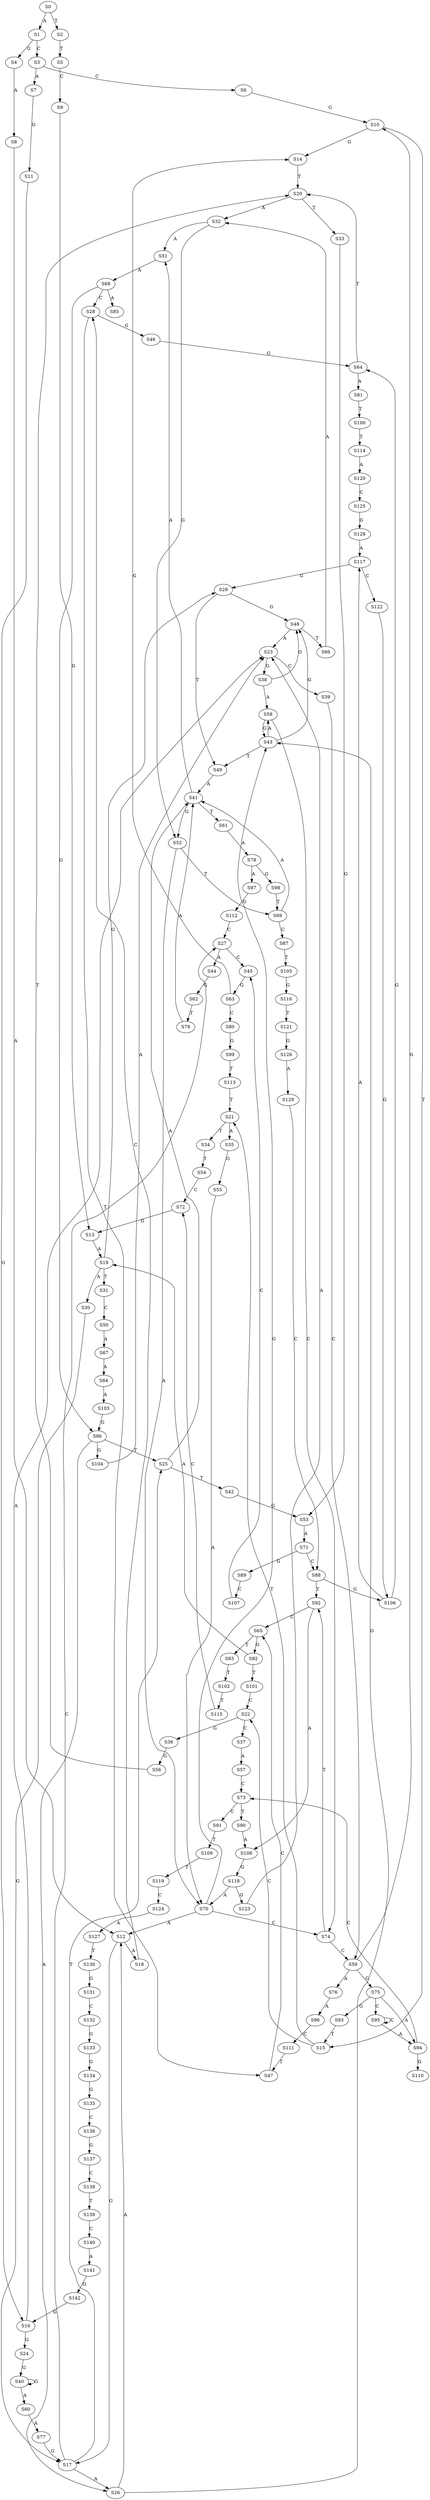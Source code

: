 strict digraph  {
	S0 -> S1 [ label = A ];
	S0 -> S2 [ label = T ];
	S1 -> S3 [ label = C ];
	S1 -> S4 [ label = G ];
	S2 -> S5 [ label = T ];
	S3 -> S6 [ label = C ];
	S3 -> S7 [ label = A ];
	S4 -> S8 [ label = A ];
	S5 -> S9 [ label = C ];
	S6 -> S10 [ label = G ];
	S7 -> S11 [ label = G ];
	S8 -> S12 [ label = A ];
	S9 -> S13 [ label = G ];
	S10 -> S14 [ label = G ];
	S10 -> S15 [ label = T ];
	S11 -> S16 [ label = G ];
	S12 -> S17 [ label = G ];
	S12 -> S18 [ label = A ];
	S13 -> S19 [ label = A ];
	S14 -> S20 [ label = T ];
	S15 -> S21 [ label = T ];
	S15 -> S22 [ label = C ];
	S16 -> S23 [ label = A ];
	S16 -> S24 [ label = G ];
	S17 -> S25 [ label = T ];
	S17 -> S26 [ label = A ];
	S17 -> S27 [ label = C ];
	S18 -> S28 [ label = C ];
	S19 -> S29 [ label = G ];
	S19 -> S30 [ label = A ];
	S19 -> S31 [ label = T ];
	S20 -> S32 [ label = A ];
	S20 -> S33 [ label = T ];
	S21 -> S34 [ label = T ];
	S21 -> S35 [ label = A ];
	S22 -> S36 [ label = G ];
	S22 -> S37 [ label = C ];
	S23 -> S38 [ label = G ];
	S23 -> S39 [ label = C ];
	S24 -> S40 [ label = G ];
	S25 -> S41 [ label = A ];
	S25 -> S42 [ label = T ];
	S26 -> S12 [ label = A ];
	S26 -> S43 [ label = G ];
	S27 -> S44 [ label = A ];
	S27 -> S45 [ label = C ];
	S28 -> S46 [ label = G ];
	S28 -> S47 [ label = T ];
	S29 -> S48 [ label = G ];
	S29 -> S49 [ label = T ];
	S30 -> S17 [ label = G ];
	S31 -> S50 [ label = C ];
	S32 -> S51 [ label = A ];
	S32 -> S52 [ label = G ];
	S33 -> S53 [ label = G ];
	S34 -> S54 [ label = T ];
	S35 -> S55 [ label = G ];
	S36 -> S56 [ label = G ];
	S37 -> S57 [ label = A ];
	S38 -> S58 [ label = A ];
	S38 -> S48 [ label = G ];
	S39 -> S59 [ label = C ];
	S40 -> S60 [ label = A ];
	S40 -> S40 [ label = G ];
	S41 -> S52 [ label = G ];
	S41 -> S51 [ label = A ];
	S41 -> S61 [ label = T ];
	S42 -> S53 [ label = G ];
	S43 -> S58 [ label = A ];
	S43 -> S48 [ label = G ];
	S43 -> S49 [ label = T ];
	S44 -> S62 [ label = G ];
	S45 -> S63 [ label = G ];
	S46 -> S64 [ label = G ];
	S47 -> S65 [ label = C ];
	S48 -> S66 [ label = T ];
	S48 -> S23 [ label = A ];
	S49 -> S41 [ label = A ];
	S50 -> S67 [ label = A ];
	S51 -> S68 [ label = A ];
	S52 -> S69 [ label = T ];
	S52 -> S70 [ label = A ];
	S53 -> S71 [ label = A ];
	S54 -> S72 [ label = C ];
	S55 -> S70 [ label = A ];
	S56 -> S20 [ label = T ];
	S57 -> S73 [ label = C ];
	S58 -> S74 [ label = C ];
	S58 -> S43 [ label = G ];
	S59 -> S10 [ label = G ];
	S59 -> S75 [ label = C ];
	S59 -> S76 [ label = A ];
	S60 -> S77 [ label = A ];
	S61 -> S78 [ label = A ];
	S62 -> S79 [ label = T ];
	S63 -> S14 [ label = G ];
	S63 -> S80 [ label = C ];
	S64 -> S20 [ label = T ];
	S64 -> S81 [ label = A ];
	S65 -> S82 [ label = G ];
	S65 -> S83 [ label = T ];
	S66 -> S32 [ label = A ];
	S67 -> S84 [ label = A ];
	S68 -> S85 [ label = A ];
	S68 -> S86 [ label = G ];
	S68 -> S28 [ label = C ];
	S69 -> S87 [ label = C ];
	S69 -> S41 [ label = A ];
	S70 -> S12 [ label = A ];
	S70 -> S74 [ label = C ];
	S70 -> S43 [ label = G ];
	S71 -> S88 [ label = C ];
	S71 -> S89 [ label = G ];
	S72 -> S13 [ label = G ];
	S73 -> S90 [ label = T ];
	S73 -> S91 [ label = C ];
	S74 -> S59 [ label = C ];
	S74 -> S92 [ label = T ];
	S75 -> S93 [ label = G ];
	S75 -> S94 [ label = A ];
	S75 -> S95 [ label = C ];
	S76 -> S96 [ label = A ];
	S77 -> S17 [ label = G ];
	S78 -> S97 [ label = A ];
	S78 -> S98 [ label = G ];
	S79 -> S41 [ label = A ];
	S80 -> S99 [ label = G ];
	S81 -> S100 [ label = T ];
	S82 -> S19 [ label = A ];
	S82 -> S101 [ label = T ];
	S83 -> S102 [ label = T ];
	S84 -> S103 [ label = A ];
	S86 -> S26 [ label = A ];
	S86 -> S25 [ label = T ];
	S86 -> S104 [ label = G ];
	S87 -> S105 [ label = T ];
	S88 -> S92 [ label = T ];
	S88 -> S106 [ label = G ];
	S89 -> S107 [ label = C ];
	S90 -> S108 [ label = A ];
	S91 -> S109 [ label = T ];
	S92 -> S108 [ label = A ];
	S92 -> S65 [ label = C ];
	S93 -> S15 [ label = T ];
	S94 -> S73 [ label = C ];
	S94 -> S110 [ label = G ];
	S95 -> S94 [ label = A ];
	S95 -> S95 [ label = C ];
	S96 -> S111 [ label = C ];
	S97 -> S112 [ label = G ];
	S98 -> S69 [ label = T ];
	S99 -> S113 [ label = T ];
	S100 -> S114 [ label = T ];
	S101 -> S22 [ label = C ];
	S102 -> S115 [ label = T ];
	S103 -> S86 [ label = G ];
	S104 -> S23 [ label = A ];
	S105 -> S116 [ label = G ];
	S106 -> S64 [ label = G ];
	S106 -> S117 [ label = A ];
	S107 -> S45 [ label = C ];
	S108 -> S118 [ label = G ];
	S109 -> S119 [ label = T ];
	S111 -> S47 [ label = T ];
	S112 -> S27 [ label = C ];
	S113 -> S21 [ label = T ];
	S114 -> S120 [ label = A ];
	S115 -> S72 [ label = C ];
	S116 -> S121 [ label = T ];
	S117 -> S29 [ label = G ];
	S117 -> S122 [ label = C ];
	S118 -> S123 [ label = G ];
	S118 -> S70 [ label = A ];
	S119 -> S124 [ label = C ];
	S120 -> S125 [ label = C ];
	S121 -> S126 [ label = G ];
	S122 -> S106 [ label = G ];
	S123 -> S23 [ label = A ];
	S124 -> S127 [ label = A ];
	S125 -> S128 [ label = G ];
	S126 -> S129 [ label = A ];
	S127 -> S130 [ label = T ];
	S128 -> S117 [ label = A ];
	S129 -> S88 [ label = C ];
	S130 -> S131 [ label = G ];
	S131 -> S132 [ label = C ];
	S132 -> S133 [ label = G ];
	S133 -> S134 [ label = G ];
	S134 -> S135 [ label = G ];
	S135 -> S136 [ label = C ];
	S136 -> S137 [ label = G ];
	S137 -> S138 [ label = C ];
	S138 -> S139 [ label = T ];
	S139 -> S140 [ label = C ];
	S140 -> S141 [ label = A ];
	S141 -> S142 [ label = G ];
	S142 -> S16 [ label = G ];
}

